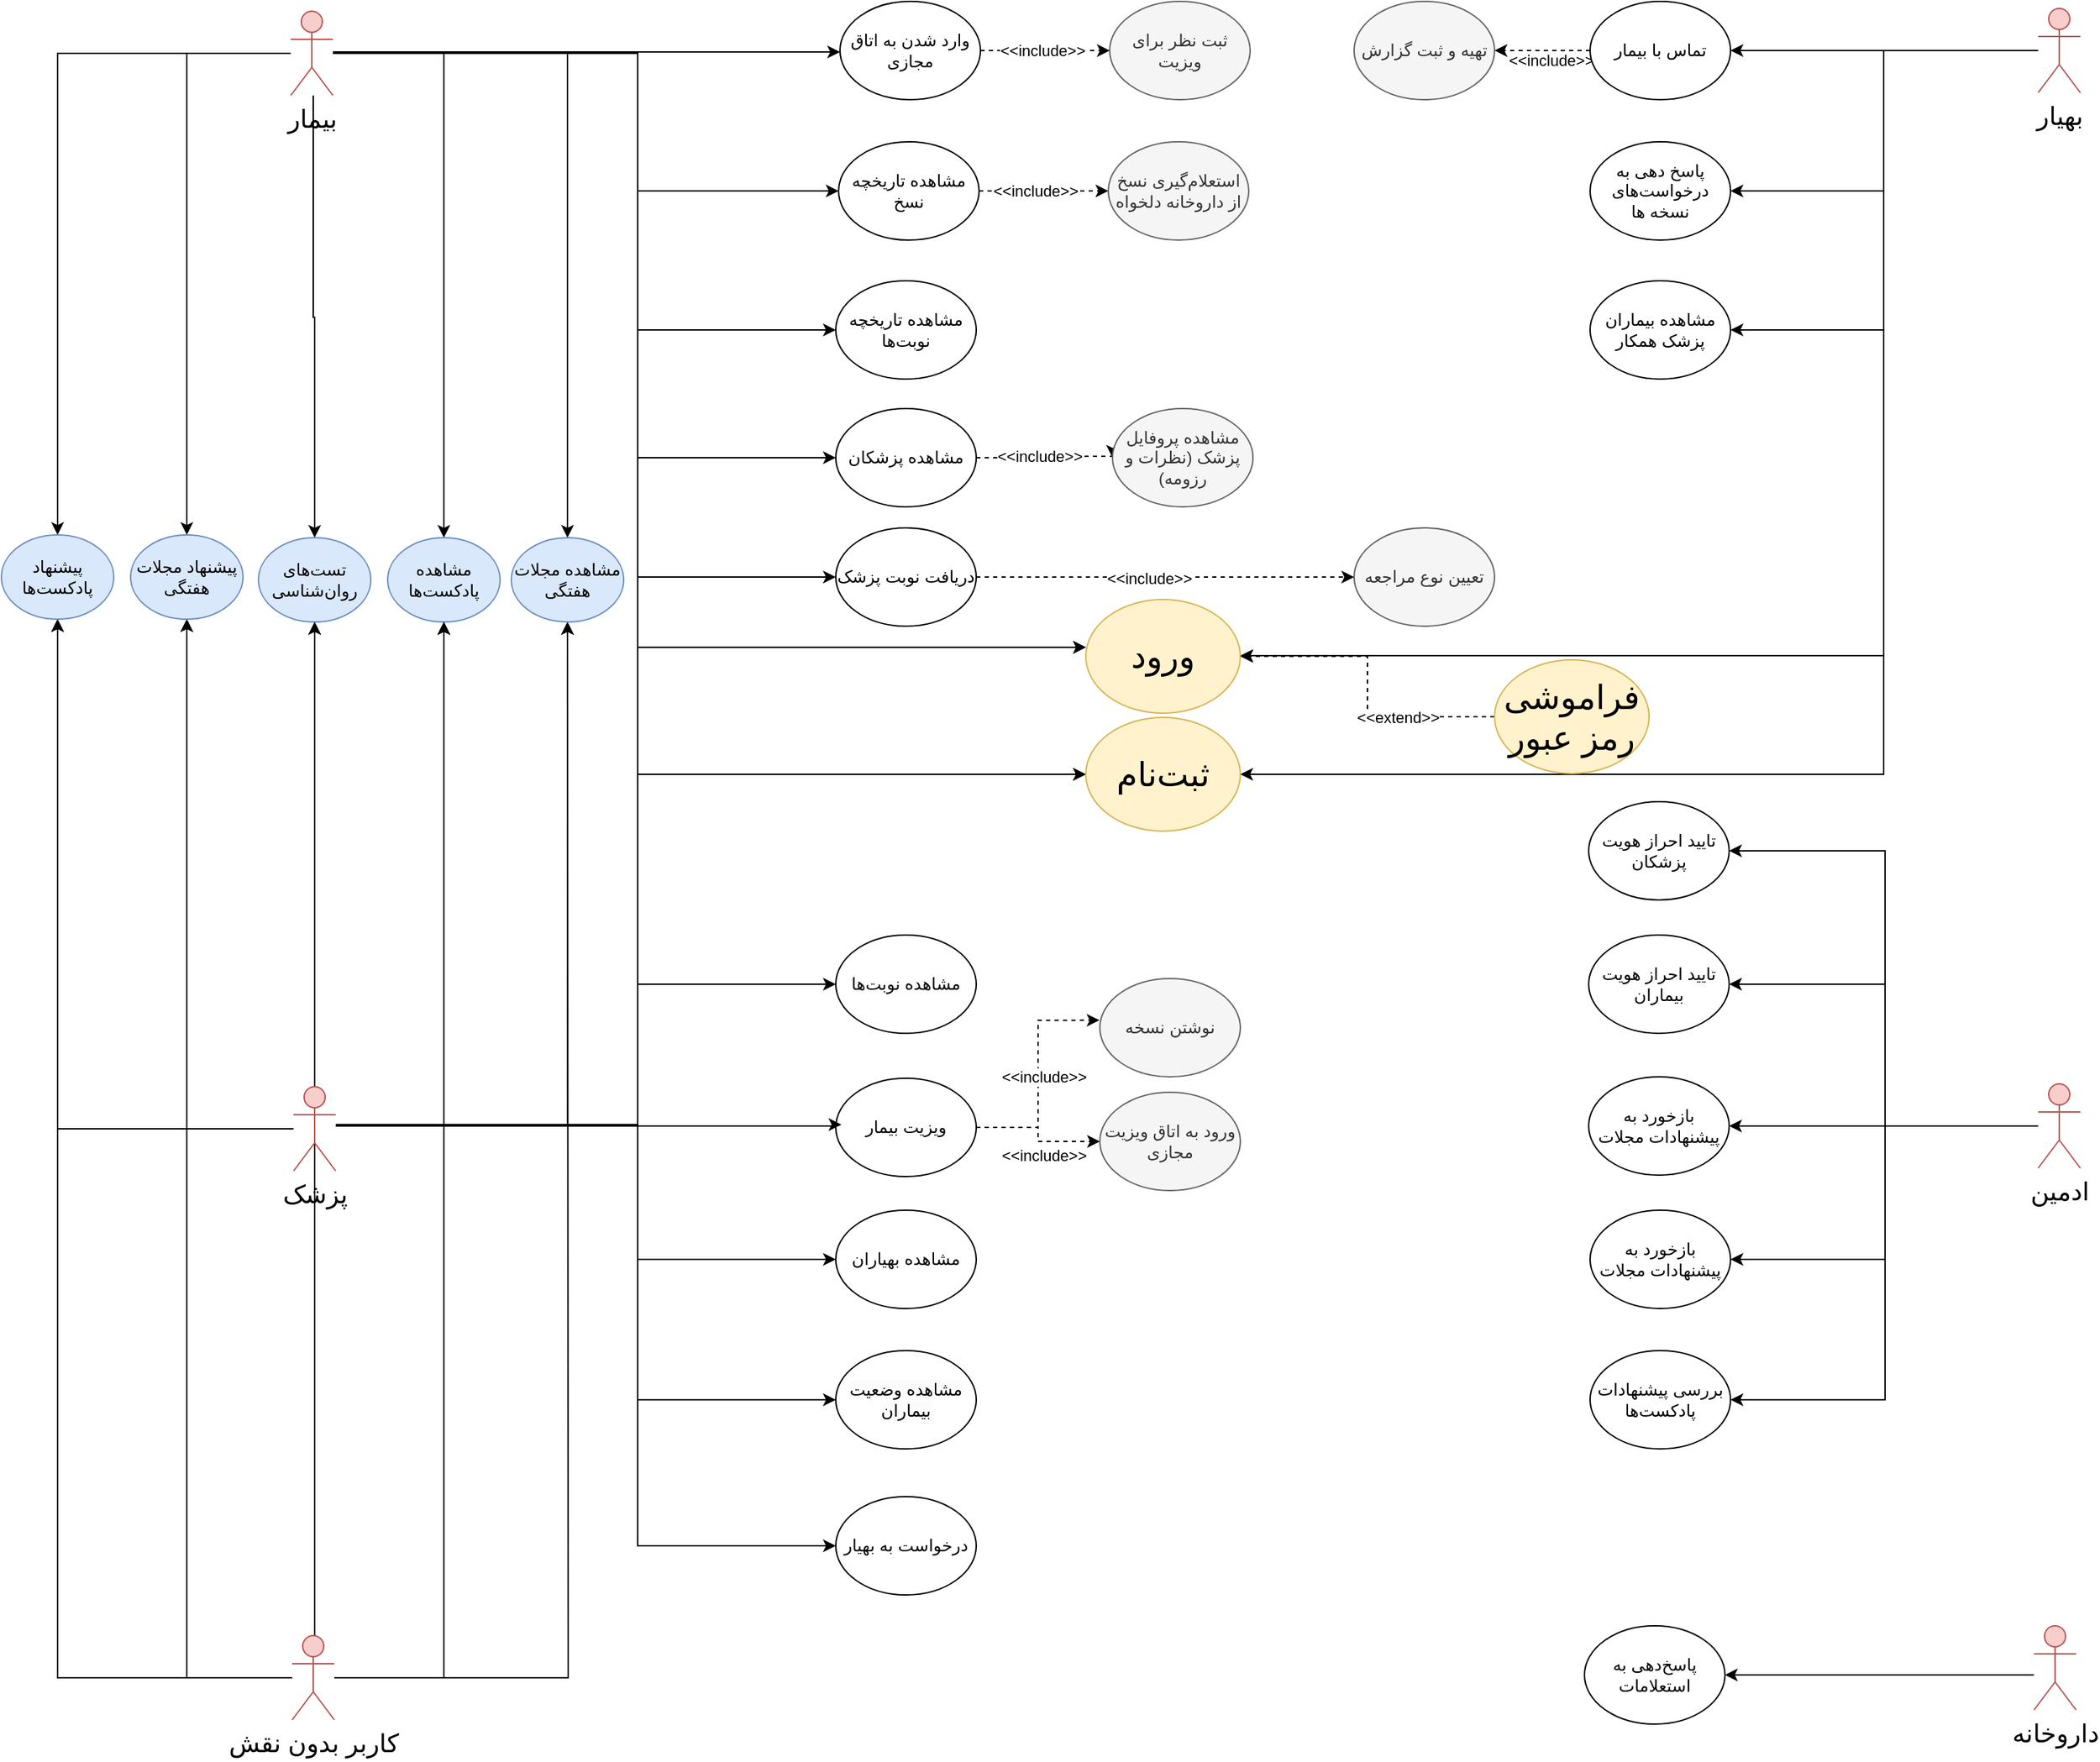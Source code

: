 <mxfile version="21.6.1" type="device">
  <diagram name="Page-1" id="OMOO0wik2GhvrRnTk124">
    <mxGraphModel dx="1195" dy="736" grid="0" gridSize="10" guides="1" tooltips="1" connect="1" arrows="1" fold="1" page="1" pageScale="1" pageWidth="850" pageHeight="1100" math="0" shadow="0">
      <root>
        <mxCell id="0" />
        <mxCell id="1" parent="0" />
        <mxCell id="E_U3ZrAv65UTmHDy5v_b-17" style="edgeStyle=orthogonalEdgeStyle;rounded=0;orthogonalLoop=1;jettySize=auto;html=1;entryX=0;entryY=0.5;entryDx=0;entryDy=0;" parent="1" target="E_U3ZrAv65UTmHDy5v_b-11" edge="1">
          <mxGeometry relative="1" as="geometry">
            <mxPoint x="598" y="941" as="targetPoint" />
            <Array as="points">
              <mxPoint x="468" y="831" />
              <mxPoint x="468" y="926" />
            </Array>
            <mxPoint x="368.0" y="831" as="sourcePoint" />
          </mxGeometry>
        </mxCell>
        <mxCell id="E_U3ZrAv65UTmHDy5v_b-18" style="edgeStyle=orthogonalEdgeStyle;rounded=0;orthogonalLoop=1;jettySize=auto;html=1;entryX=0;entryY=0.5;entryDx=0;entryDy=0;" parent="1" target="E_U3ZrAv65UTmHDy5v_b-14" edge="1">
          <mxGeometry relative="1" as="geometry">
            <mxPoint x="368" y="831" as="sourcePoint" />
            <Array as="points">
              <mxPoint x="468" y="831" />
              <mxPoint x="468" y="730" />
            </Array>
          </mxGeometry>
        </mxCell>
        <mxCell id="E_U3ZrAv65UTmHDy5v_b-20" style="edgeStyle=orthogonalEdgeStyle;rounded=0;orthogonalLoop=1;jettySize=auto;html=1;entryX=0;entryY=0.5;entryDx=0;entryDy=0;" parent="1" target="E_U3ZrAv65UTmHDy5v_b-12" edge="1">
          <mxGeometry relative="1" as="geometry">
            <mxPoint x="598" y="1031" as="targetPoint" />
            <Array as="points">
              <mxPoint x="468" y="831" />
              <mxPoint x="468" y="1026" />
            </Array>
            <mxPoint x="368.0" y="831" as="sourcePoint" />
          </mxGeometry>
        </mxCell>
        <mxCell id="e7bG2LwuoJVLi59D_Vid-3" style="edgeStyle=orthogonalEdgeStyle;rounded=0;orthogonalLoop=1;jettySize=auto;html=1;" parent="1" edge="1">
          <mxGeometry relative="1" as="geometry">
            <mxPoint x="787" y="490" as="targetPoint" />
            <Array as="points">
              <mxPoint x="468" y="831" />
              <mxPoint x="468" y="490" />
            </Array>
            <mxPoint x="335.0" y="831.0" as="sourcePoint" />
          </mxGeometry>
        </mxCell>
        <mxCell id="ZNBmdPllxkPAaQYFwR1l-5" style="edgeStyle=orthogonalEdgeStyle;rounded=0;orthogonalLoop=1;jettySize=auto;html=1;entryX=0;entryY=0.5;entryDx=0;entryDy=0;" parent="1" target="ZNBmdPllxkPAaQYFwR1l-2" edge="1">
          <mxGeometry relative="1" as="geometry">
            <Array as="points">
              <mxPoint x="468" y="831" />
              <mxPoint x="468" y="581" />
            </Array>
            <mxPoint x="335.0" y="831.0" as="sourcePoint" />
          </mxGeometry>
        </mxCell>
        <mxCell id="e7bG2LwuoJVLi59D_Vid-2" style="edgeStyle=orthogonalEdgeStyle;rounded=0;orthogonalLoop=1;jettySize=auto;html=1;entryX=0.001;entryY=0.421;entryDx=0;entryDy=0;entryPerimeter=0;" parent="1" target="e7bG2LwuoJVLi59D_Vid-1" edge="1">
          <mxGeometry relative="1" as="geometry">
            <Array as="points">
              <mxPoint x="334" y="66" />
              <mxPoint x="468" y="66" />
              <mxPoint x="468" y="490" />
            </Array>
            <mxPoint x="333" y="66" as="sourcePoint" />
          </mxGeometry>
        </mxCell>
        <mxCell id="e7bG2LwuoJVLi59D_Vid-18" style="edgeStyle=orthogonalEdgeStyle;rounded=0;orthogonalLoop=1;jettySize=auto;html=1;" parent="1" target="e7bG2LwuoJVLi59D_Vid-6" edge="1">
          <mxGeometry relative="1" as="geometry">
            <Array as="points">
              <mxPoint x="334" y="66" />
            </Array>
            <mxPoint x="334" y="66" as="sourcePoint" />
          </mxGeometry>
        </mxCell>
        <mxCell id="e7bG2LwuoJVLi59D_Vid-19" style="edgeStyle=orthogonalEdgeStyle;rounded=0;orthogonalLoop=1;jettySize=auto;html=1;entryX=0;entryY=0.5;entryDx=0;entryDy=0;" parent="1" target="e7bG2LwuoJVLi59D_Vid-7" edge="1">
          <mxGeometry relative="1" as="geometry">
            <Array as="points">
              <mxPoint x="334" y="66" />
              <mxPoint x="468" y="66" />
              <mxPoint x="468" y="165" />
            </Array>
            <mxPoint x="333" y="66" as="sourcePoint" />
          </mxGeometry>
        </mxCell>
        <mxCell id="e7bG2LwuoJVLi59D_Vid-20" style="edgeStyle=orthogonalEdgeStyle;rounded=0;orthogonalLoop=1;jettySize=auto;html=1;entryX=0;entryY=0.5;entryDx=0;entryDy=0;" parent="1" target="e7bG2LwuoJVLi59D_Vid-8" edge="1">
          <mxGeometry relative="1" as="geometry">
            <mxPoint x="333" y="66" as="sourcePoint" />
            <Array as="points">
              <mxPoint x="334" y="66" />
              <mxPoint x="468" y="66" />
              <mxPoint x="468" y="264" />
            </Array>
          </mxGeometry>
        </mxCell>
        <mxCell id="e7bG2LwuoJVLi59D_Vid-23" style="edgeStyle=orthogonalEdgeStyle;rounded=0;orthogonalLoop=1;jettySize=auto;html=1;entryX=0;entryY=0.5;entryDx=0;entryDy=0;" parent="1" target="e7bG2LwuoJVLi59D_Vid-21" edge="1">
          <mxGeometry relative="1" as="geometry">
            <Array as="points">
              <mxPoint x="334" y="66" />
              <mxPoint x="468" y="66" />
              <mxPoint x="468" y="355" />
            </Array>
            <mxPoint x="333" y="66" as="sourcePoint" />
          </mxGeometry>
        </mxCell>
        <mxCell id="ZNBmdPllxkPAaQYFwR1l-3" style="edgeStyle=orthogonalEdgeStyle;rounded=0;orthogonalLoop=1;jettySize=auto;html=1;entryX=0;entryY=0.5;entryDx=0;entryDy=0;" parent="1" target="ZNBmdPllxkPAaQYFwR1l-2" edge="1">
          <mxGeometry relative="1" as="geometry">
            <Array as="points">
              <mxPoint x="334" y="66" />
              <mxPoint x="468" y="66" />
              <mxPoint x="468" y="581" />
            </Array>
            <mxPoint x="333" y="66" as="sourcePoint" />
          </mxGeometry>
        </mxCell>
        <mxCell id="e7bG2LwuoJVLi59D_Vid-5" style="edgeStyle=orthogonalEdgeStyle;rounded=0;orthogonalLoop=1;jettySize=auto;html=1;" parent="1" source="E_U3ZrAv65UTmHDy5v_b-5" target="e7bG2LwuoJVLi59D_Vid-1" edge="1">
          <mxGeometry relative="1" as="geometry">
            <Array as="points">
              <mxPoint x="1355" y="65" />
              <mxPoint x="1355" y="496" />
            </Array>
            <mxPoint x="898" y="494" as="targetPoint" />
          </mxGeometry>
        </mxCell>
        <mxCell id="e7bG2LwuoJVLi59D_Vid-26" style="edgeStyle=orthogonalEdgeStyle;rounded=0;orthogonalLoop=1;jettySize=auto;html=1;entryX=1;entryY=0.5;entryDx=0;entryDy=0;" parent="1" source="E_U3ZrAv65UTmHDy5v_b-5" target="e7bG2LwuoJVLi59D_Vid-25" edge="1">
          <mxGeometry relative="1" as="geometry" />
        </mxCell>
        <mxCell id="e7bG2LwuoJVLi59D_Vid-27" style="edgeStyle=orthogonalEdgeStyle;rounded=0;orthogonalLoop=1;jettySize=auto;html=1;entryX=1;entryY=0.5;entryDx=0;entryDy=0;" parent="1" source="E_U3ZrAv65UTmHDy5v_b-5" target="E_U3ZrAv65UTmHDy5v_b-8" edge="1">
          <mxGeometry relative="1" as="geometry">
            <Array as="points">
              <mxPoint x="1355" y="65" />
              <mxPoint x="1355" y="165" />
            </Array>
          </mxGeometry>
        </mxCell>
        <mxCell id="e7bG2LwuoJVLi59D_Vid-32" style="edgeStyle=orthogonalEdgeStyle;rounded=0;orthogonalLoop=1;jettySize=auto;html=1;entryX=1;entryY=0.5;entryDx=0;entryDy=0;" parent="1" source="E_U3ZrAv65UTmHDy5v_b-5" target="e7bG2LwuoJVLi59D_Vid-31" edge="1">
          <mxGeometry relative="1" as="geometry">
            <Array as="points">
              <mxPoint x="1355" y="65" />
              <mxPoint x="1355" y="264" />
            </Array>
          </mxGeometry>
        </mxCell>
        <mxCell id="ZNBmdPllxkPAaQYFwR1l-4" style="edgeStyle=orthogonalEdgeStyle;rounded=0;orthogonalLoop=1;jettySize=auto;html=1;entryX=1;entryY=0.5;entryDx=0;entryDy=0;" parent="1" source="E_U3ZrAv65UTmHDy5v_b-5" target="ZNBmdPllxkPAaQYFwR1l-2" edge="1">
          <mxGeometry relative="1" as="geometry">
            <Array as="points">
              <mxPoint x="1355" y="65" />
              <mxPoint x="1355" y="580" />
            </Array>
          </mxGeometry>
        </mxCell>
        <mxCell id="E_U3ZrAv65UTmHDy5v_b-5" value="&lt;font style=&quot;font-size: 18px;&quot;&gt;بهیار&lt;/font&gt;" style="shape=umlActor;verticalLabelPosition=bottom;verticalAlign=top;html=1;outlineConnect=0;fillColor=#f8cecc;strokeColor=#b85450;" parent="1" vertex="1">
          <mxGeometry x="1465" y="35" width="30" height="60" as="geometry" />
        </mxCell>
        <mxCell id="e7bG2LwuoJVLi59D_Vid-29" style="edgeStyle=orthogonalEdgeStyle;rounded=0;orthogonalLoop=1;jettySize=auto;html=1;entryX=1;entryY=0.5;entryDx=0;entryDy=0;" parent="1" source="E_U3ZrAv65UTmHDy5v_b-7" target="e7bG2LwuoJVLi59D_Vid-28" edge="1">
          <mxGeometry relative="1" as="geometry">
            <Array as="points">
              <mxPoint x="1402" y="1222" />
              <mxPoint x="1402" y="1222" />
            </Array>
          </mxGeometry>
        </mxCell>
        <mxCell id="E_U3ZrAv65UTmHDy5v_b-7" value="&lt;font style=&quot;font-size: 18px;&quot;&gt;داروخانه&lt;/font&gt;" style="shape=umlActor;verticalLabelPosition=bottom;verticalAlign=top;html=1;outlineConnect=0;fillColor=#f8cecc;strokeColor=#b85450;" parent="1" vertex="1">
          <mxGeometry x="1462" y="1187" width="30" height="60" as="geometry" />
        </mxCell>
        <mxCell id="E_U3ZrAv65UTmHDy5v_b-8" value="پاسخ دهی به درخواست‌های نسخه ها" style="ellipse;whiteSpace=wrap;html=1;" parent="1" vertex="1">
          <mxGeometry x="1146" y="130" width="100" height="70" as="geometry" />
        </mxCell>
        <mxCell id="E_U3ZrAv65UTmHDy5v_b-9" value="نوشتن نسخه" style="ellipse;whiteSpace=wrap;html=1;fillColor=#f5f5f5;strokeColor=#666666;fontColor=#333333;" parent="1" vertex="1">
          <mxGeometry x="797" y="726" width="100" height="70" as="geometry" />
        </mxCell>
        <mxCell id="E_U3ZrAv65UTmHDy5v_b-11" value="مشاهده بهیاران" style="ellipse;whiteSpace=wrap;html=1;" parent="1" vertex="1">
          <mxGeometry x="609" y="891" width="100" height="70" as="geometry" />
        </mxCell>
        <mxCell id="E_U3ZrAv65UTmHDy5v_b-12" value="&lt;span style=&quot;color: rgb(0, 0, 0); font-family: Helvetica; font-size: 12px; font-style: normal; font-variant-ligatures: normal; font-variant-caps: normal; font-weight: 400; letter-spacing: normal; orphans: 2; text-align: center; text-indent: 0px; text-transform: none; widows: 2; word-spacing: 0px; -webkit-text-stroke-width: 0px; background-color: rgb(251, 251, 251); text-decoration-thickness: initial; text-decoration-style: initial; text-decoration-color: initial; float: none; display: inline !important;&quot;&gt;مشاهده وضعیت بیماران&lt;/span&gt;" style="ellipse;whiteSpace=wrap;html=1;" parent="1" vertex="1">
          <mxGeometry x="609" y="991" width="100" height="70" as="geometry" />
        </mxCell>
        <mxCell id="E_U3ZrAv65UTmHDy5v_b-14" value="مشاهده نوبت‌ها" style="ellipse;whiteSpace=wrap;html=1;" parent="1" vertex="1">
          <mxGeometry x="609" y="695" width="100" height="70" as="geometry" />
        </mxCell>
        <mxCell id="e7bG2LwuoJVLi59D_Vid-1" value="&lt;font style=&quot;font-size: 24px;&quot;&gt;ورود&lt;/font&gt;" style="ellipse;whiteSpace=wrap;html=1;fillColor=#fff2cc;strokeColor=#d6b656;" parent="1" vertex="1">
          <mxGeometry x="787" y="456" width="110" height="81" as="geometry" />
        </mxCell>
        <mxCell id="ja97IsRPHRj7_UYt4Dug-49" style="edgeStyle=orthogonalEdgeStyle;rounded=0;orthogonalLoop=1;jettySize=auto;html=1;dashed=1;" parent="1" source="e7bG2LwuoJVLi59D_Vid-6" target="ja97IsRPHRj7_UYt4Dug-48" edge="1">
          <mxGeometry relative="1" as="geometry" />
        </mxCell>
        <mxCell id="kFXnLH6YPHVu5NEX_Mv4-8" value="&amp;lt;&amp;lt;include&amp;gt;&amp;gt;" style="edgeLabel;html=1;align=center;verticalAlign=middle;resizable=0;points=[];" vertex="1" connectable="0" parent="ja97IsRPHRj7_UYt4Dug-49">
          <mxGeometry x="-0.042" relative="1" as="geometry">
            <mxPoint as="offset" />
          </mxGeometry>
        </mxCell>
        <mxCell id="e7bG2LwuoJVLi59D_Vid-6" value="وارد شدن به اتاق مجازی" style="ellipse;whiteSpace=wrap;html=1;" parent="1" vertex="1">
          <mxGeometry x="612" y="30" width="100" height="70" as="geometry" />
        </mxCell>
        <mxCell id="ja97IsRPHRj7_UYt4Dug-7" style="edgeStyle=orthogonalEdgeStyle;rounded=0;orthogonalLoop=1;jettySize=auto;html=1;entryX=0;entryY=0.5;entryDx=0;entryDy=0;dashed=1;" parent="1" source="e7bG2LwuoJVLi59D_Vid-7" target="ja97IsRPHRj7_UYt4Dug-6" edge="1">
          <mxGeometry relative="1" as="geometry" />
        </mxCell>
        <mxCell id="kFXnLH6YPHVu5NEX_Mv4-7" value="&amp;lt;&amp;lt;include&amp;gt;&amp;gt;" style="edgeLabel;html=1;align=center;verticalAlign=middle;resizable=0;points=[];" vertex="1" connectable="0" parent="ja97IsRPHRj7_UYt4Dug-7">
          <mxGeometry x="-0.135" relative="1" as="geometry">
            <mxPoint as="offset" />
          </mxGeometry>
        </mxCell>
        <mxCell id="e7bG2LwuoJVLi59D_Vid-7" value="مشاهده تاریخچه نسخ" style="ellipse;whiteSpace=wrap;html=1;" parent="1" vertex="1">
          <mxGeometry x="611" y="130" width="100" height="70" as="geometry" />
        </mxCell>
        <mxCell id="e7bG2LwuoJVLi59D_Vid-8" value="مشاهده تاریخچه نوبت‌ها" style="ellipse;whiteSpace=wrap;html=1;" parent="1" vertex="1">
          <mxGeometry x="609" y="229" width="100" height="70" as="geometry" />
        </mxCell>
        <mxCell id="ja97IsRPHRj7_UYt4Dug-45" style="edgeStyle=orthogonalEdgeStyle;rounded=0;orthogonalLoop=1;jettySize=auto;html=1;entryX=0;entryY=0.5;entryDx=0;entryDy=0;dashed=1;" parent="1" source="e7bG2LwuoJVLi59D_Vid-21" target="ja97IsRPHRj7_UYt4Dug-44" edge="1">
          <mxGeometry relative="1" as="geometry">
            <Array as="points">
              <mxPoint x="757" y="355" />
              <mxPoint x="806" y="354" />
            </Array>
          </mxGeometry>
        </mxCell>
        <mxCell id="kFXnLH6YPHVu5NEX_Mv4-5" value="&amp;lt;&amp;lt;include&amp;gt;&amp;gt;" style="edgeLabel;html=1;align=center;verticalAlign=middle;resizable=0;points=[];" vertex="1" connectable="0" parent="ja97IsRPHRj7_UYt4Dug-45">
          <mxGeometry x="-0.088" y="1" relative="1" as="geometry">
            <mxPoint as="offset" />
          </mxGeometry>
        </mxCell>
        <mxCell id="e7bG2LwuoJVLi59D_Vid-21" value="مشاهده پزشکان" style="ellipse;whiteSpace=wrap;html=1;" parent="1" vertex="1">
          <mxGeometry x="609" y="320" width="100" height="70" as="geometry" />
        </mxCell>
        <mxCell id="ja97IsRPHRj7_UYt4Dug-47" style="edgeStyle=orthogonalEdgeStyle;rounded=0;orthogonalLoop=1;jettySize=auto;html=1;entryX=1;entryY=0.5;entryDx=0;entryDy=0;dashed=1;" parent="1" source="e7bG2LwuoJVLi59D_Vid-25" target="ja97IsRPHRj7_UYt4Dug-46" edge="1">
          <mxGeometry relative="1" as="geometry" />
        </mxCell>
        <mxCell id="kFXnLH6YPHVu5NEX_Mv4-19" value="&amp;lt;&amp;lt;include&amp;gt;&amp;gt;" style="edgeLabel;html=1;align=center;verticalAlign=middle;resizable=0;points=[];" vertex="1" connectable="0" parent="ja97IsRPHRj7_UYt4Dug-47">
          <mxGeometry x="-0.162" y="7" relative="1" as="geometry">
            <mxPoint as="offset" />
          </mxGeometry>
        </mxCell>
        <mxCell id="e7bG2LwuoJVLi59D_Vid-25" value="تماس با بیمار" style="ellipse;whiteSpace=wrap;html=1;" parent="1" vertex="1">
          <mxGeometry x="1146" y="30" width="100" height="70" as="geometry" />
        </mxCell>
        <mxCell id="e7bG2LwuoJVLi59D_Vid-28" value="پاسخ‌دهی به استعلامات" style="ellipse;whiteSpace=wrap;html=1;" parent="1" vertex="1">
          <mxGeometry x="1142" y="1187" width="100" height="70" as="geometry" />
        </mxCell>
        <mxCell id="e7bG2LwuoJVLi59D_Vid-31" value="مشاهده بیماران پزشک همکار" style="ellipse;whiteSpace=wrap;html=1;" parent="1" vertex="1">
          <mxGeometry x="1146" y="229" width="100" height="70" as="geometry" />
        </mxCell>
        <mxCell id="ZNBmdPllxkPAaQYFwR1l-2" value="&lt;font style=&quot;font-size: 24px;&quot;&gt;ثبت‌نام&lt;/font&gt;" style="ellipse;whiteSpace=wrap;html=1;fillColor=#fff2cc;strokeColor=#d6b656;" parent="1" vertex="1">
          <mxGeometry x="787" y="540" width="110" height="81" as="geometry" />
        </mxCell>
        <mxCell id="ZNBmdPllxkPAaQYFwR1l-16" style="edgeStyle=orthogonalEdgeStyle;rounded=0;orthogonalLoop=1;jettySize=auto;html=1;entryX=1;entryY=0.5;entryDx=0;entryDy=0;" parent="1" source="ZNBmdPllxkPAaQYFwR1l-6" target="ZNBmdPllxkPAaQYFwR1l-12" edge="1">
          <mxGeometry relative="1" as="geometry">
            <Array as="points">
              <mxPoint x="1356" y="831" />
              <mxPoint x="1356" y="635" />
            </Array>
          </mxGeometry>
        </mxCell>
        <mxCell id="ZNBmdPllxkPAaQYFwR1l-17" style="edgeStyle=orthogonalEdgeStyle;rounded=0;orthogonalLoop=1;jettySize=auto;html=1;entryX=1;entryY=0.5;entryDx=0;entryDy=0;" parent="1" source="ZNBmdPllxkPAaQYFwR1l-6" target="ZNBmdPllxkPAaQYFwR1l-13" edge="1">
          <mxGeometry relative="1" as="geometry">
            <Array as="points">
              <mxPoint x="1356" y="831" />
              <mxPoint x="1356" y="730" />
            </Array>
          </mxGeometry>
        </mxCell>
        <mxCell id="ZNBmdPllxkPAaQYFwR1l-18" style="edgeStyle=orthogonalEdgeStyle;rounded=0;orthogonalLoop=1;jettySize=auto;html=1;entryX=1;entryY=0.5;entryDx=0;entryDy=0;" parent="1" source="ZNBmdPllxkPAaQYFwR1l-6" target="ZNBmdPllxkPAaQYFwR1l-14" edge="1">
          <mxGeometry relative="1" as="geometry">
            <Array as="points">
              <mxPoint x="1411" y="831" />
              <mxPoint x="1411" y="831" />
            </Array>
          </mxGeometry>
        </mxCell>
        <mxCell id="ZNBmdPllxkPAaQYFwR1l-19" style="edgeStyle=orthogonalEdgeStyle;rounded=0;orthogonalLoop=1;jettySize=auto;html=1;entryX=1;entryY=0.5;entryDx=0;entryDy=0;" parent="1" source="ZNBmdPllxkPAaQYFwR1l-6" target="ZNBmdPllxkPAaQYFwR1l-15" edge="1">
          <mxGeometry relative="1" as="geometry">
            <Array as="points">
              <mxPoint x="1356" y="831" />
              <mxPoint x="1356" y="926" />
            </Array>
          </mxGeometry>
        </mxCell>
        <mxCell id="ZNBmdPllxkPAaQYFwR1l-21" style="edgeStyle=orthogonalEdgeStyle;rounded=0;orthogonalLoop=1;jettySize=auto;html=1;entryX=1;entryY=0.5;entryDx=0;entryDy=0;" parent="1" source="ZNBmdPllxkPAaQYFwR1l-6" target="ZNBmdPllxkPAaQYFwR1l-20" edge="1">
          <mxGeometry relative="1" as="geometry">
            <Array as="points">
              <mxPoint x="1356" y="831" />
              <mxPoint x="1356" y="1026" />
            </Array>
          </mxGeometry>
        </mxCell>
        <mxCell id="ZNBmdPllxkPAaQYFwR1l-6" value="&lt;font style=&quot;font-size: 18px;&quot;&gt;ادمین&lt;/font&gt;" style="shape=umlActor;verticalLabelPosition=bottom;verticalAlign=top;html=1;outlineConnect=0;fillColor=#f8cecc;strokeColor=#b85450;" parent="1" vertex="1">
          <mxGeometry x="1465" y="801" width="30" height="60" as="geometry" />
        </mxCell>
        <mxCell id="ZNBmdPllxkPAaQYFwR1l-12" value="تایید احراز هویت پزشکان" style="ellipse;whiteSpace=wrap;html=1;" parent="1" vertex="1">
          <mxGeometry x="1145" y="600" width="100" height="70" as="geometry" />
        </mxCell>
        <mxCell id="ZNBmdPllxkPAaQYFwR1l-13" value="تایید احراز هویت بیماران" style="ellipse;whiteSpace=wrap;html=1;" parent="1" vertex="1">
          <mxGeometry x="1145" y="695" width="100" height="70" as="geometry" />
        </mxCell>
        <mxCell id="ZNBmdPllxkPAaQYFwR1l-14" value="بازخورد به پیشنهادات مجلات" style="ellipse;whiteSpace=wrap;html=1;" parent="1" vertex="1">
          <mxGeometry x="1145" y="796" width="100" height="70" as="geometry" />
        </mxCell>
        <mxCell id="ZNBmdPllxkPAaQYFwR1l-15" value="بازخورد به پیشنهادات مجلات" style="ellipse;whiteSpace=wrap;html=1;" parent="1" vertex="1">
          <mxGeometry x="1146" y="891" width="100" height="70" as="geometry" />
        </mxCell>
        <mxCell id="ZNBmdPllxkPAaQYFwR1l-20" value="بررسی پیشنهادات پادکست‌ها" style="ellipse;whiteSpace=wrap;html=1;" parent="1" vertex="1">
          <mxGeometry x="1146" y="991" width="100" height="70" as="geometry" />
        </mxCell>
        <mxCell id="ja97IsRPHRj7_UYt4Dug-1" value="تعیین نوع مراجعه" style="ellipse;whiteSpace=wrap;html=1;fillColor=#f5f5f5;strokeColor=#666666;fontColor=#333333;" parent="1" vertex="1">
          <mxGeometry x="978" y="405" width="100" height="70" as="geometry" />
        </mxCell>
        <mxCell id="kFXnLH6YPHVu5NEX_Mv4-14" style="edgeStyle=orthogonalEdgeStyle;rounded=0;orthogonalLoop=1;jettySize=auto;html=1;entryX=-0.003;entryY=0.424;entryDx=0;entryDy=0;entryPerimeter=0;dashed=1;" edge="1" parent="1" source="ja97IsRPHRj7_UYt4Dug-3" target="E_U3ZrAv65UTmHDy5v_b-9">
          <mxGeometry relative="1" as="geometry" />
        </mxCell>
        <mxCell id="kFXnLH6YPHVu5NEX_Mv4-16" value="&amp;lt;&amp;lt;include&amp;gt;&amp;gt;" style="edgeLabel;html=1;align=center;verticalAlign=middle;resizable=0;points=[];" vertex="1" connectable="0" parent="kFXnLH6YPHVu5NEX_Mv4-14">
          <mxGeometry x="-0.021" y="-4" relative="1" as="geometry">
            <mxPoint as="offset" />
          </mxGeometry>
        </mxCell>
        <mxCell id="kFXnLH6YPHVu5NEX_Mv4-15" style="edgeStyle=orthogonalEdgeStyle;rounded=0;orthogonalLoop=1;jettySize=auto;html=1;entryX=0;entryY=0.5;entryDx=0;entryDy=0;dashed=1;" edge="1" parent="1" source="ja97IsRPHRj7_UYt4Dug-3" target="ja97IsRPHRj7_UYt4Dug-13">
          <mxGeometry relative="1" as="geometry" />
        </mxCell>
        <mxCell id="kFXnLH6YPHVu5NEX_Mv4-17" value="&amp;lt;&amp;lt;include&amp;gt;&amp;gt;" style="edgeLabel;html=1;align=center;verticalAlign=middle;resizable=0;points=[];" vertex="1" connectable="0" parent="kFXnLH6YPHVu5NEX_Mv4-15">
          <mxGeometry x="0.517" y="-2" relative="1" as="geometry">
            <mxPoint x="-17" y="8" as="offset" />
          </mxGeometry>
        </mxCell>
        <mxCell id="ja97IsRPHRj7_UYt4Dug-3" value="ویزیت بیمار" style="ellipse;whiteSpace=wrap;html=1;" parent="1" vertex="1">
          <mxGeometry x="609" y="797" width="100" height="70" as="geometry" />
        </mxCell>
        <mxCell id="ja97IsRPHRj7_UYt4Dug-6" value="استعلام‌گیری نسخ از داروخانه دلخواه" style="ellipse;whiteSpace=wrap;html=1;fillColor=#f5f5f5;strokeColor=#666666;fontColor=#333333;" parent="1" vertex="1">
          <mxGeometry x="803" y="130" width="100" height="70" as="geometry" />
        </mxCell>
        <mxCell id="ja97IsRPHRj7_UYt4Dug-8" value="درخواست به بهیار" style="ellipse;whiteSpace=wrap;html=1;" parent="1" vertex="1">
          <mxGeometry x="609" y="1095" width="100" height="70" as="geometry" />
        </mxCell>
        <mxCell id="ja97IsRPHRj7_UYt4Dug-13" value="ورود به اتاق ویزیت مجازی" style="ellipse;whiteSpace=wrap;html=1;fillColor=#f5f5f5;strokeColor=#666666;fontColor=#333333;" parent="1" vertex="1">
          <mxGeometry x="797" y="807" width="100" height="70" as="geometry" />
        </mxCell>
        <mxCell id="ja97IsRPHRj7_UYt4Dug-17" style="edgeStyle=orthogonalEdgeStyle;rounded=0;orthogonalLoop=1;jettySize=auto;html=1;entryX=0.5;entryY=1;entryDx=0;entryDy=0;" parent="1" source="ja97IsRPHRj7_UYt4Dug-37" target="ja97IsRPHRj7_UYt4Dug-26" edge="1">
          <mxGeometry relative="1" as="geometry">
            <Array as="points">
              <mxPoint x="330" y="831" />
            </Array>
          </mxGeometry>
        </mxCell>
        <mxCell id="ja97IsRPHRj7_UYt4Dug-18" style="edgeStyle=orthogonalEdgeStyle;rounded=0;orthogonalLoop=1;jettySize=auto;html=1;entryX=0.5;entryY=1;entryDx=0;entryDy=0;" parent="1" source="ja97IsRPHRj7_UYt4Dug-37" target="ja97IsRPHRj7_UYt4Dug-27" edge="1">
          <mxGeometry relative="1" as="geometry">
            <Array as="points">
              <mxPoint x="238" y="720" />
              <mxPoint x="238" y="720" />
            </Array>
          </mxGeometry>
        </mxCell>
        <mxCell id="ja97IsRPHRj7_UYt4Dug-19" style="edgeStyle=orthogonalEdgeStyle;rounded=0;orthogonalLoop=1;jettySize=auto;html=1;entryX=0.5;entryY=1;entryDx=0;entryDy=0;" parent="1" source="ja97IsRPHRj7_UYt4Dug-37" edge="1">
          <mxGeometry relative="1" as="geometry">
            <mxPoint x="418" y="472" as="targetPoint" />
            <Array as="points">
              <mxPoint x="418" y="831" />
            </Array>
          </mxGeometry>
        </mxCell>
        <mxCell id="ja97IsRPHRj7_UYt4Dug-20" style="edgeStyle=orthogonalEdgeStyle;rounded=0;orthogonalLoop=1;jettySize=auto;html=1;entryX=0.5;entryY=0;entryDx=0;entryDy=0;" parent="1" source="ja97IsRPHRj7_UYt4Dug-25" edge="1">
          <mxGeometry relative="1" as="geometry">
            <mxPoint x="418" y="412" as="targetPoint" />
            <Array as="points">
              <mxPoint x="418" y="66" />
            </Array>
          </mxGeometry>
        </mxCell>
        <mxCell id="ja97IsRPHRj7_UYt4Dug-21" style="edgeStyle=orthogonalEdgeStyle;rounded=0;orthogonalLoop=1;jettySize=auto;html=1;entryX=0.5;entryY=0;entryDx=0;entryDy=0;" parent="1" source="ja97IsRPHRj7_UYt4Dug-25" target="ja97IsRPHRj7_UYt4Dug-26" edge="1">
          <mxGeometry relative="1" as="geometry">
            <Array as="points">
              <mxPoint x="330" y="66" />
            </Array>
          </mxGeometry>
        </mxCell>
        <mxCell id="ja97IsRPHRj7_UYt4Dug-22" style="edgeStyle=orthogonalEdgeStyle;rounded=0;orthogonalLoop=1;jettySize=auto;html=1;entryX=0.5;entryY=0;entryDx=0;entryDy=0;" parent="1" source="ja97IsRPHRj7_UYt4Dug-25" target="ja97IsRPHRj7_UYt4Dug-27" edge="1">
          <mxGeometry relative="1" as="geometry">
            <Array as="points">
              <mxPoint x="237" y="255" />
              <mxPoint x="238" y="255" />
            </Array>
          </mxGeometry>
        </mxCell>
        <mxCell id="ja97IsRPHRj7_UYt4Dug-23" style="edgeStyle=orthogonalEdgeStyle;rounded=0;orthogonalLoop=1;jettySize=auto;html=1;entryX=0.5;entryY=0;entryDx=0;entryDy=0;" parent="1" source="ja97IsRPHRj7_UYt4Dug-25" target="ja97IsRPHRj7_UYt4Dug-38" edge="1">
          <mxGeometry relative="1" as="geometry" />
        </mxCell>
        <mxCell id="ja97IsRPHRj7_UYt4Dug-24" style="edgeStyle=orthogonalEdgeStyle;rounded=0;orthogonalLoop=1;jettySize=auto;html=1;entryX=0.5;entryY=0;entryDx=0;entryDy=0;" parent="1" source="ja97IsRPHRj7_UYt4Dug-25" target="ja97IsRPHRj7_UYt4Dug-39" edge="1">
          <mxGeometry relative="1" as="geometry" />
        </mxCell>
        <mxCell id="kFXnLH6YPHVu5NEX_Mv4-1" style="edgeStyle=orthogonalEdgeStyle;rounded=0;orthogonalLoop=1;jettySize=auto;html=1;entryX=0;entryY=0.5;entryDx=0;entryDy=0;" edge="1" parent="1" source="ja97IsRPHRj7_UYt4Dug-25" target="ja97IsRPHRj7_UYt4Dug-41">
          <mxGeometry relative="1" as="geometry">
            <Array as="points">
              <mxPoint x="468" y="67" />
              <mxPoint x="468" y="440" />
            </Array>
          </mxGeometry>
        </mxCell>
        <mxCell id="ja97IsRPHRj7_UYt4Dug-25" value="&lt;font style=&quot;font-size: 18px;&quot;&gt;بیمار&lt;/font&gt;" style="shape=umlActor;verticalLabelPosition=bottom;verticalAlign=top;html=1;outlineConnect=0;fillColor=#f8cecc;strokeColor=#b85450;" parent="1" vertex="1">
          <mxGeometry x="221" y="37" width="30" height="60" as="geometry" />
        </mxCell>
        <mxCell id="ja97IsRPHRj7_UYt4Dug-26" value="مشاهده پادکست‌ها" style="ellipse;whiteSpace=wrap;html=1;fillColor=#dae8fc;strokeColor=#6c8ebf;" parent="1" vertex="1">
          <mxGeometry x="290" y="412" width="80" height="60" as="geometry" />
        </mxCell>
        <mxCell id="ja97IsRPHRj7_UYt4Dug-27" value="تست‌های روان‌شناسی" style="ellipse;whiteSpace=wrap;html=1;fillColor=#dae8fc;strokeColor=#6c8ebf;" parent="1" vertex="1">
          <mxGeometry x="198" y="412" width="80" height="60" as="geometry" />
        </mxCell>
        <mxCell id="ja97IsRPHRj7_UYt4Dug-28" style="edgeStyle=orthogonalEdgeStyle;rounded=0;orthogonalLoop=1;jettySize=auto;html=1;entryX=0.5;entryY=1;entryDx=0;entryDy=0;" parent="1" source="ja97IsRPHRj7_UYt4Dug-33" target="ja97IsRPHRj7_UYt4Dug-27" edge="1">
          <mxGeometry relative="1" as="geometry">
            <Array as="points">
              <mxPoint x="238" y="1013" />
              <mxPoint x="238" y="1013" />
            </Array>
          </mxGeometry>
        </mxCell>
        <mxCell id="ja97IsRPHRj7_UYt4Dug-29" style="edgeStyle=orthogonalEdgeStyle;rounded=0;orthogonalLoop=1;jettySize=auto;html=1;entryX=0.5;entryY=1;entryDx=0;entryDy=0;" parent="1" source="ja97IsRPHRj7_UYt4Dug-37" target="ja97IsRPHRj7_UYt4Dug-26" edge="1">
          <mxGeometry relative="1" as="geometry">
            <Array as="points">
              <mxPoint x="330" y="831" />
            </Array>
          </mxGeometry>
        </mxCell>
        <mxCell id="ja97IsRPHRj7_UYt4Dug-30" style="edgeStyle=orthogonalEdgeStyle;rounded=0;orthogonalLoop=1;jettySize=auto;html=1;entryX=0.5;entryY=1;entryDx=0;entryDy=0;" parent="1" source="ja97IsRPHRj7_UYt4Dug-33" edge="1">
          <mxGeometry relative="1" as="geometry">
            <mxPoint x="418" y="472" as="targetPoint" />
          </mxGeometry>
        </mxCell>
        <mxCell id="ja97IsRPHRj7_UYt4Dug-31" style="edgeStyle=orthogonalEdgeStyle;rounded=0;orthogonalLoop=1;jettySize=auto;html=1;entryX=0.5;entryY=1;entryDx=0;entryDy=0;" parent="1" source="ja97IsRPHRj7_UYt4Dug-33" target="ja97IsRPHRj7_UYt4Dug-38" edge="1">
          <mxGeometry relative="1" as="geometry" />
        </mxCell>
        <mxCell id="ja97IsRPHRj7_UYt4Dug-32" style="edgeStyle=orthogonalEdgeStyle;rounded=0;orthogonalLoop=1;jettySize=auto;html=1;entryX=0.5;entryY=1;entryDx=0;entryDy=0;" parent="1" source="ja97IsRPHRj7_UYt4Dug-33" target="ja97IsRPHRj7_UYt4Dug-39" edge="1">
          <mxGeometry relative="1" as="geometry" />
        </mxCell>
        <mxCell id="ja97IsRPHRj7_UYt4Dug-33" value="&lt;span style=&quot;font-size: 18px;&quot;&gt;کاربر بدون نقش&lt;/span&gt;" style="shape=umlActor;verticalLabelPosition=bottom;verticalAlign=top;html=1;outlineConnect=0;fillColor=#f8cecc;strokeColor=#b85450;" parent="1" vertex="1">
          <mxGeometry x="222" y="1194" width="30" height="60" as="geometry" />
        </mxCell>
        <mxCell id="ja97IsRPHRj7_UYt4Dug-34" value="" style="edgeStyle=orthogonalEdgeStyle;rounded=0;orthogonalLoop=1;jettySize=auto;html=1;entryX=0.5;entryY=1;entryDx=0;entryDy=0;" parent="1" source="ja97IsRPHRj7_UYt4Dug-33" target="ja97IsRPHRj7_UYt4Dug-26" edge="1">
          <mxGeometry relative="1" as="geometry">
            <mxPoint x="346" y="1224" as="sourcePoint" />
            <mxPoint x="330" y="472" as="targetPoint" />
            <Array as="points" />
          </mxGeometry>
        </mxCell>
        <mxCell id="ja97IsRPHRj7_UYt4Dug-35" style="edgeStyle=orthogonalEdgeStyle;rounded=0;orthogonalLoop=1;jettySize=auto;html=1;entryX=0.5;entryY=1;entryDx=0;entryDy=0;" parent="1" source="ja97IsRPHRj7_UYt4Dug-37" target="ja97IsRPHRj7_UYt4Dug-38" edge="1">
          <mxGeometry relative="1" as="geometry" />
        </mxCell>
        <mxCell id="ja97IsRPHRj7_UYt4Dug-36" style="edgeStyle=orthogonalEdgeStyle;rounded=0;orthogonalLoop=1;jettySize=auto;html=1;entryX=0.5;entryY=1;entryDx=0;entryDy=0;" parent="1" source="ja97IsRPHRj7_UYt4Dug-37" target="ja97IsRPHRj7_UYt4Dug-39" edge="1">
          <mxGeometry relative="1" as="geometry" />
        </mxCell>
        <mxCell id="kFXnLH6YPHVu5NEX_Mv4-13" style="edgeStyle=orthogonalEdgeStyle;rounded=0;orthogonalLoop=1;jettySize=auto;html=1;" edge="1" parent="1" source="ja97IsRPHRj7_UYt4Dug-37">
          <mxGeometry relative="1" as="geometry">
            <mxPoint x="613" y="830" as="targetPoint" />
            <Array as="points">
              <mxPoint x="609" y="831" />
            </Array>
          </mxGeometry>
        </mxCell>
        <mxCell id="kFXnLH6YPHVu5NEX_Mv4-18" style="edgeStyle=orthogonalEdgeStyle;rounded=0;orthogonalLoop=1;jettySize=auto;html=1;entryX=0;entryY=0.5;entryDx=0;entryDy=0;" edge="1" parent="1" source="ja97IsRPHRj7_UYt4Dug-37" target="ja97IsRPHRj7_UYt4Dug-8">
          <mxGeometry relative="1" as="geometry">
            <Array as="points">
              <mxPoint x="468" y="830" />
              <mxPoint x="468" y="1130" />
            </Array>
          </mxGeometry>
        </mxCell>
        <mxCell id="ja97IsRPHRj7_UYt4Dug-37" value="&lt;font style=&quot;font-size: 18px;&quot;&gt;پزشک&lt;/font&gt;" style="shape=umlActor;verticalLabelPosition=bottom;verticalAlign=top;html=1;outlineConnect=0;fillColor=#f8cecc;strokeColor=#b85450;" parent="1" vertex="1">
          <mxGeometry x="223" y="803" width="30" height="60" as="geometry" />
        </mxCell>
        <mxCell id="ja97IsRPHRj7_UYt4Dug-38" value="پیشنهاد مجلات هفتگی" style="ellipse;whiteSpace=wrap;html=1;fillColor=#dae8fc;strokeColor=#6c8ebf;" parent="1" vertex="1">
          <mxGeometry x="107" y="410" width="80" height="60" as="geometry" />
        </mxCell>
        <mxCell id="ja97IsRPHRj7_UYt4Dug-39" value="پیشنهاد پادکست‌ها" style="ellipse;whiteSpace=wrap;html=1;fillColor=#dae8fc;strokeColor=#6c8ebf;" parent="1" vertex="1">
          <mxGeometry x="15" y="410" width="80" height="60" as="geometry" />
        </mxCell>
        <mxCell id="ja97IsRPHRj7_UYt4Dug-40" value="مشاهده مجلات هفتگی" style="ellipse;whiteSpace=wrap;html=1;fillColor=#dae8fc;strokeColor=#6c8ebf;" parent="1" vertex="1">
          <mxGeometry x="378" y="412" width="80" height="60" as="geometry" />
        </mxCell>
        <mxCell id="kFXnLH6YPHVu5NEX_Mv4-3" style="edgeStyle=orthogonalEdgeStyle;rounded=0;orthogonalLoop=1;jettySize=auto;html=1;entryX=0;entryY=0.5;entryDx=0;entryDy=0;dashed=1;" edge="1" parent="1" source="ja97IsRPHRj7_UYt4Dug-41" target="ja97IsRPHRj7_UYt4Dug-1">
          <mxGeometry relative="1" as="geometry" />
        </mxCell>
        <mxCell id="kFXnLH6YPHVu5NEX_Mv4-4" value="&amp;lt;&amp;lt;include&amp;gt;&amp;gt;" style="edgeLabel;html=1;align=center;verticalAlign=middle;resizable=0;points=[];" vertex="1" connectable="0" parent="kFXnLH6YPHVu5NEX_Mv4-3">
          <mxGeometry x="-0.091" y="-1" relative="1" as="geometry">
            <mxPoint as="offset" />
          </mxGeometry>
        </mxCell>
        <mxCell id="ja97IsRPHRj7_UYt4Dug-41" value="دریافت نوبت پزشک" style="ellipse;whiteSpace=wrap;html=1;" parent="1" vertex="1">
          <mxGeometry x="609" y="405" width="100" height="70" as="geometry" />
        </mxCell>
        <mxCell id="ja97IsRPHRj7_UYt4Dug-44" value="مشاهده پروفایل پزشک (نظرات و رزومه)" style="ellipse;whiteSpace=wrap;html=1;fillColor=#f5f5f5;fontColor=#333333;strokeColor=#666666;" parent="1" vertex="1">
          <mxGeometry x="806" y="320" width="100" height="70" as="geometry" />
        </mxCell>
        <mxCell id="ja97IsRPHRj7_UYt4Dug-46" value="تهیه و ثبت گزارش" style="ellipse;whiteSpace=wrap;html=1;fillColor=#f5f5f5;strokeColor=#666666;fontColor=#333333;" parent="1" vertex="1">
          <mxGeometry x="978" y="30" width="100" height="70" as="geometry" />
        </mxCell>
        <mxCell id="ja97IsRPHRj7_UYt4Dug-48" value="ثبت نظر برای ویزیت" style="ellipse;whiteSpace=wrap;html=1;fillColor=#f5f5f5;fontColor=#333333;strokeColor=#666666;" parent="1" vertex="1">
          <mxGeometry x="804" y="30" width="100" height="70" as="geometry" />
        </mxCell>
        <mxCell id="kFXnLH6YPHVu5NEX_Mv4-11" style="edgeStyle=orthogonalEdgeStyle;rounded=0;orthogonalLoop=1;jettySize=auto;html=1;entryX=1;entryY=0.5;entryDx=0;entryDy=0;dashed=1;" edge="1" parent="1" source="kFXnLH6YPHVu5NEX_Mv4-9" target="e7bG2LwuoJVLi59D_Vid-1">
          <mxGeometry relative="1" as="geometry" />
        </mxCell>
        <mxCell id="kFXnLH6YPHVu5NEX_Mv4-12" value="&amp;lt;&amp;lt;extend&amp;gt;&amp;gt;" style="edgeLabel;html=1;align=center;verticalAlign=middle;resizable=0;points=[];" vertex="1" connectable="0" parent="kFXnLH6YPHVu5NEX_Mv4-11">
          <mxGeometry x="-0.378" relative="1" as="geometry">
            <mxPoint as="offset" />
          </mxGeometry>
        </mxCell>
        <mxCell id="kFXnLH6YPHVu5NEX_Mv4-9" value="&lt;span style=&quot;font-size: 24px;&quot;&gt;فراموشی رمز عبور&lt;/span&gt;" style="ellipse;whiteSpace=wrap;html=1;fillColor=#fff2cc;strokeColor=#d6b656;" vertex="1" parent="1">
          <mxGeometry x="1078" y="499" width="110" height="81" as="geometry" />
        </mxCell>
      </root>
    </mxGraphModel>
  </diagram>
</mxfile>
